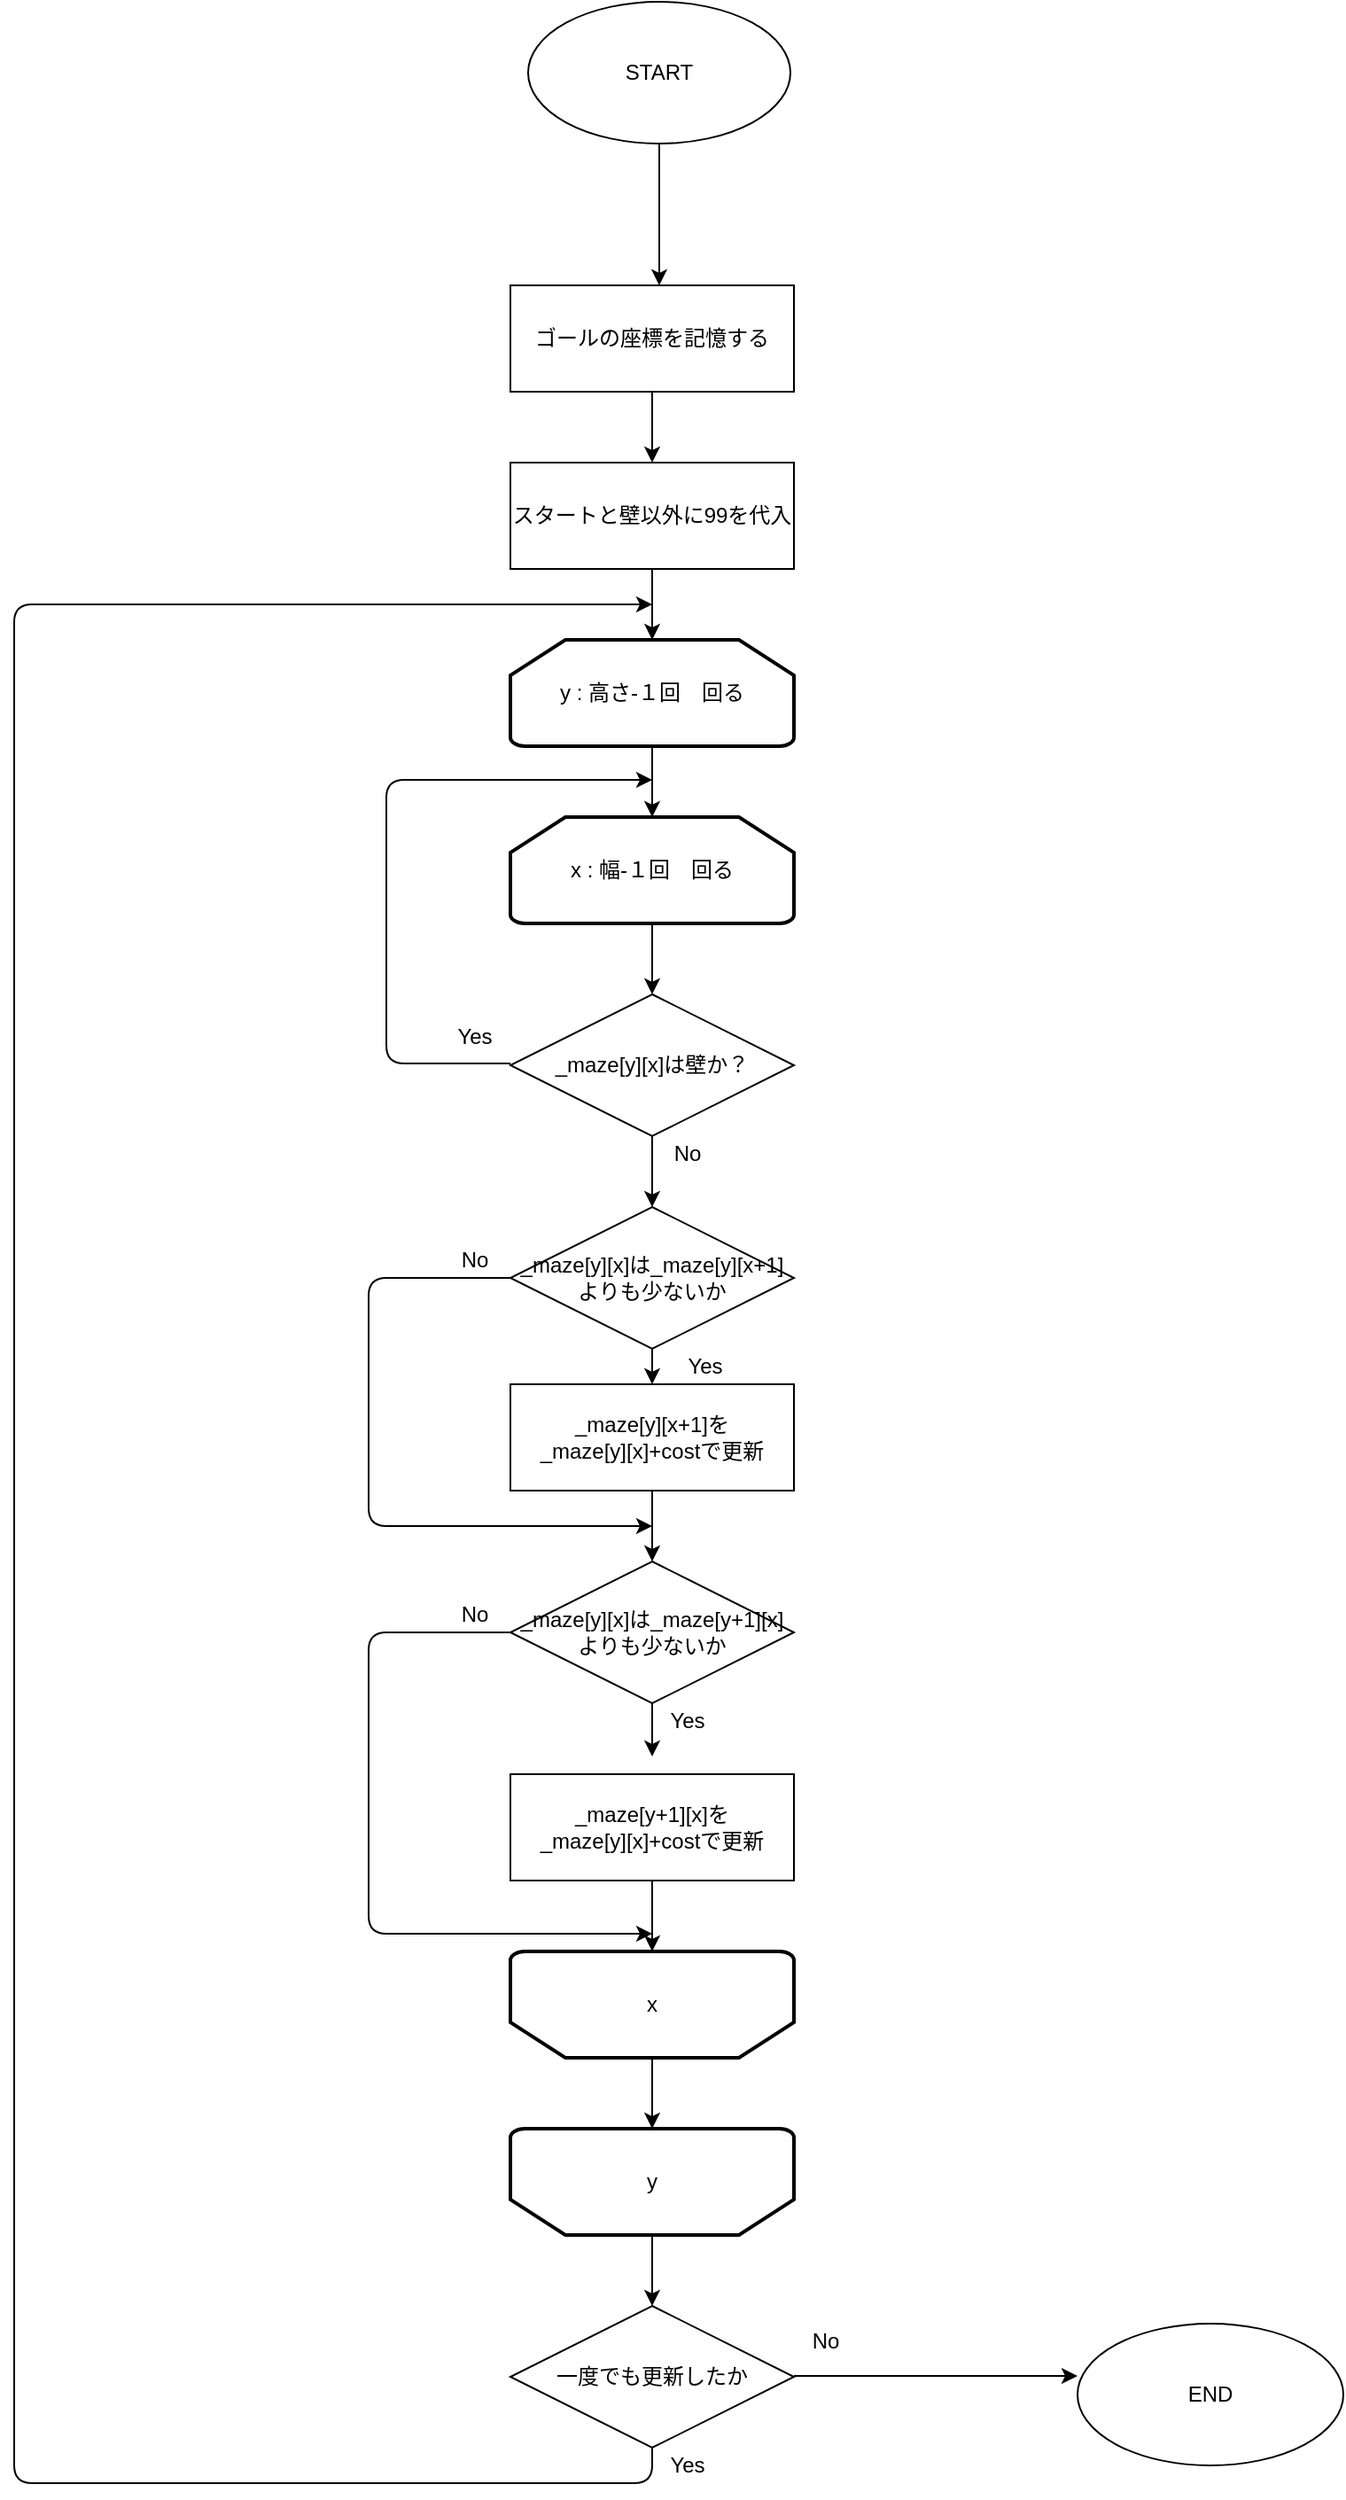 <mxfile type="device" version="12.5.5"><diagram id="8fv6XjmLUJW2f2_c69x0" name="ページ1"><mxGraphModel grid="1" dx="460" dy="758" gridSize="10" guides="1" tooltips="1" connect="1" arrows="1" fold="1" page="1" pageScale="1" pageWidth="1169" pageHeight="1654" math="0" shadow="0"><root><mxCell id="0"/><mxCell id="1" parent="0"/><mxCell id="FEY2Hx835vxPZzVkTbIH-3" value="" parent="1" edge="1" style="edgeStyle=orthogonalEdgeStyle;rounded=0;orthogonalLoop=1;jettySize=auto;html=1;" source="FEY2Hx835vxPZzVkTbIH-1"><mxGeometry as="geometry" relative="1"><mxPoint as="targetPoint" y="160" x="444"/></mxGeometry></mxCell><mxCell id="FEY2Hx835vxPZzVkTbIH-1" value="START" parent="1" style="ellipse;whiteSpace=wrap;html=1;" vertex="1"><mxGeometry as="geometry" x="370" height="80" width="148"/></mxCell><mxCell id="FEY2Hx835vxPZzVkTbIH-6" value="" parent="1" edge="1" style="edgeStyle=orthogonalEdgeStyle;rounded=0;orthogonalLoop=1;jettySize=auto;html=1;" source="FEY2Hx835vxPZzVkTbIH-4"><mxGeometry as="geometry" relative="1"><mxPoint as="targetPoint" y="260" x="440"/></mxGeometry></mxCell><mxCell id="FEY2Hx835vxPZzVkTbIH-4" value="ゴールの座標を記憶する" parent="1" style="rounded=0;whiteSpace=wrap;html=1;" vertex="1"><mxGeometry as="geometry" y="160" x="360" height="60" width="160"/></mxCell><mxCell id="FEY2Hx835vxPZzVkTbIH-5" value="スタートと壁以外に99を代入" parent="1" style="rounded=0;whiteSpace=wrap;html=1;" vertex="1"><mxGeometry as="geometry" y="260" x="360" height="60" width="160"/></mxCell><mxCell id="FEY2Hx835vxPZzVkTbIH-8" value="" parent="1" edge="1" style="endArrow=classic;html=1;exitX=0.5;exitY=1;exitDx=0;exitDy=0;" source="FEY2Hx835vxPZzVkTbIH-5"><mxGeometry as="geometry" relative="1" height="50" width="50"><mxPoint as="sourcePoint" y="390" x="407"/><mxPoint as="targetPoint" y="360" x="440"/></mxGeometry></mxCell><mxCell id="FEY2Hx835vxPZzVkTbIH-12" value="" parent="1" edge="1" style="edgeStyle=orthogonalEdgeStyle;rounded=0;orthogonalLoop=1;jettySize=auto;html=1;" source="FEY2Hx835vxPZzVkTbIH-10"><mxGeometry as="geometry" relative="1"><mxPoint as="targetPoint" y="460" x="440"/></mxGeometry></mxCell><mxCell id="FEY2Hx835vxPZzVkTbIH-10" value="y : 高さ-１回　回る" parent="1" style="strokeWidth=2;html=1;shape=mxgraph.flowchart.loop_limit;whiteSpace=wrap;" vertex="1"><mxGeometry as="geometry" y="360" x="360" height="60" width="160"/></mxCell><mxCell id="FEY2Hx835vxPZzVkTbIH-11" value="x : 幅-１回　回る" parent="1" style="strokeWidth=2;html=1;shape=mxgraph.flowchart.loop_limit;whiteSpace=wrap;" vertex="1"><mxGeometry as="geometry" y="460" x="360" height="60" width="160"/></mxCell><mxCell id="FEY2Hx835vxPZzVkTbIH-15" value="_maze[y][x]は壁か？" parent="1" style="rhombus;whiteSpace=wrap;html=1;" vertex="1"><mxGeometry as="geometry" y="560" x="360" height="80" width="160"/></mxCell><mxCell id="FEY2Hx835vxPZzVkTbIH-16" value="" parent="1" target="FEY2Hx835vxPZzVkTbIH-15" edge="1" style="endArrow=classic;html=1;exitX=0.5;exitY=1;exitDx=0;exitDy=0;exitPerimeter=0;entryX=0.5;entryY=0;entryDx=0;entryDy=0;" source="FEY2Hx835vxPZzVkTbIH-11"><mxGeometry as="geometry" relative="1" height="50" width="50"><mxPoint as="sourcePoint" y="710" x="360"/><mxPoint as="targetPoint" y="660" x="410"/></mxGeometry></mxCell><mxCell id="FEY2Hx835vxPZzVkTbIH-17" value="" parent="1" edge="1" style="endArrow=classic;html=1;exitX=0.5;exitY=1;exitDx=0;exitDy=0;" source="FEY2Hx835vxPZzVkTbIH-15"><mxGeometry as="geometry" relative="1" height="50" width="50"><mxPoint as="sourcePoint" y="710" x="360"/><mxPoint as="targetPoint" y="680" x="440"/></mxGeometry></mxCell><mxCell id="FEY2Hx835vxPZzVkTbIH-18" value="No" parent="1" style="text;html=1;strokeColor=none;fillColor=none;align=center;verticalAlign=middle;whiteSpace=wrap;rounded=0;" vertex="1"><mxGeometry as="geometry" y="640" x="440" height="20" width="40"/></mxCell><mxCell id="FEY2Hx835vxPZzVkTbIH-19" value="" parent="1" edge="1" style="endArrow=classic;html=1;exitX=0;exitY=0.5;exitDx=0;exitDy=0;"><mxGeometry as="geometry" relative="1" height="50" width="50"><mxPoint as="sourcePoint" y="599" x="360"/><mxPoint as="targetPoint" y="439" x="440"/><Array as="points"><mxPoint y="599" x="290"/><mxPoint y="439" x="290"/></Array></mxGeometry></mxCell><mxCell id="FEY2Hx835vxPZzVkTbIH-20" value="Yes" parent="1" style="text;html=1;strokeColor=none;fillColor=none;align=center;verticalAlign=middle;whiteSpace=wrap;rounded=0;" vertex="1"><mxGeometry as="geometry" y="574" x="320" height="20" width="40"/></mxCell><mxCell id="FEY2Hx835vxPZzVkTbIH-22" value="_maze[y][x]は_maze[y][x+1]よりも少ないか" parent="1" style="rhombus;whiteSpace=wrap;html=1;" vertex="1"><mxGeometry as="geometry" y="680" x="360" height="80" width="160"/></mxCell><mxCell id="FEY2Hx835vxPZzVkTbIH-23" value="_maze[y][x+1]を&lt;br&gt;_maze[y][x]+costで更新" parent="1" style="rounded=0;whiteSpace=wrap;html=1;" vertex="1"><mxGeometry as="geometry" y="780" x="360" height="60" width="160"/></mxCell><mxCell id="FEY2Hx835vxPZzVkTbIH-24" value="" parent="1" target="FEY2Hx835vxPZzVkTbIH-23" edge="1" style="endArrow=classic;html=1;exitX=0.5;exitY=1;exitDx=0;exitDy=0;" source="FEY2Hx835vxPZzVkTbIH-22"><mxGeometry as="geometry" relative="1" height="50" width="50"><mxPoint as="sourcePoint" y="910" x="280"/><mxPoint as="targetPoint" y="860" x="330"/></mxGeometry></mxCell><mxCell id="FEY2Hx835vxPZzVkTbIH-25" value="Yes" parent="1" style="text;html=1;strokeColor=none;fillColor=none;align=center;verticalAlign=middle;whiteSpace=wrap;rounded=0;" vertex="1"><mxGeometry as="geometry" y="760" x="450" height="20" width="40"/></mxCell><mxCell id="FEY2Hx835vxPZzVkTbIH-30" value="" parent="1" edge="1" style="edgeStyle=orthogonalEdgeStyle;rounded=0;orthogonalLoop=1;jettySize=auto;html=1;" source="FEY2Hx835vxPZzVkTbIH-26"><mxGeometry as="geometry" relative="1"><mxPoint as="targetPoint" y="990" x="440"/></mxGeometry></mxCell><mxCell id="FEY2Hx835vxPZzVkTbIH-26" value="_maze[y][x]は_maze[y+1][x]&lt;br&gt;よりも少ないか" parent="1" style="rhombus;whiteSpace=wrap;html=1;" vertex="1"><mxGeometry as="geometry" y="880" x="360" height="80" width="160"/></mxCell><mxCell id="FEY2Hx835vxPZzVkTbIH-28" value="" parent="1" target="FEY2Hx835vxPZzVkTbIH-26" edge="1" style="endArrow=classic;html=1;exitX=0.5;exitY=1;exitDx=0;exitDy=0;" source="FEY2Hx835vxPZzVkTbIH-23"><mxGeometry as="geometry" relative="1" height="50" width="50"><mxPoint as="sourcePoint" y="1030" x="280"/><mxPoint as="targetPoint" y="980" x="330"/></mxGeometry></mxCell><mxCell id="FEY2Hx835vxPZzVkTbIH-31" value="Yes" parent="1" style="text;html=1;strokeColor=none;fillColor=none;align=center;verticalAlign=middle;whiteSpace=wrap;rounded=0;" vertex="1"><mxGeometry as="geometry" y="960" x="440" height="20" width="40"/></mxCell><mxCell id="FEY2Hx835vxPZzVkTbIH-32" value="_maze[y+1][x]を&lt;br&gt;_maze[y][x]+costで更新" parent="1" style="rounded=0;whiteSpace=wrap;html=1;" vertex="1"><mxGeometry as="geometry" y="1000" x="360" height="60" width="160"/></mxCell><mxCell id="FEY2Hx835vxPZzVkTbIH-33" value="" parent="1" edge="1" style="endArrow=classic;html=1;exitX=0;exitY=0.5;exitDx=0;exitDy=0;" source="FEY2Hx835vxPZzVkTbIH-22"><mxGeometry as="geometry" relative="1" height="50" width="50"><mxPoint as="sourcePoint" y="1130" x="280"/><mxPoint as="targetPoint" y="860" x="440"/><Array as="points"><mxPoint y="720" x="280"/><mxPoint y="860" x="280"/></Array></mxGeometry></mxCell><mxCell id="FEY2Hx835vxPZzVkTbIH-34" value="No" parent="1" style="text;html=1;strokeColor=none;fillColor=none;align=center;verticalAlign=middle;whiteSpace=wrap;rounded=0;" vertex="1"><mxGeometry as="geometry" y="700" x="320" height="20" width="40"/></mxCell><mxCell id="FEY2Hx835vxPZzVkTbIH-38" value="" parent="1" target="FEY2Hx835vxPZzVkTbIH-39" edge="1" style="endArrow=classic;html=1;exitX=0.5;exitY=1;exitDx=0;exitDy=0;" source="FEY2Hx835vxPZzVkTbIH-32"><mxGeometry as="geometry" relative="1" height="50" width="50"><mxPoint as="sourcePoint" y="1130" x="270"/><mxPoint as="targetPoint" y="1100" x="440"/></mxGeometry></mxCell><mxCell id="FEY2Hx835vxPZzVkTbIH-45" value="" parent="1" target="FEY2Hx835vxPZzVkTbIH-44" edge="1" style="edgeStyle=orthogonalEdgeStyle;rounded=0;orthogonalLoop=1;jettySize=auto;html=1;" source="FEY2Hx835vxPZzVkTbIH-39"><mxGeometry as="geometry" relative="1"/></mxCell><mxCell id="FEY2Hx835vxPZzVkTbIH-39" value="x" parent="1" style="strokeWidth=2;html=1;shape=mxgraph.flowchart.loop_limit;whiteSpace=wrap;direction=west;" vertex="1"><mxGeometry as="geometry" y="1100" x="360" height="60" width="160"/></mxCell><mxCell id="FEY2Hx835vxPZzVkTbIH-44" value="y" parent="1" style="strokeWidth=2;html=1;shape=mxgraph.flowchart.loop_limit;whiteSpace=wrap;direction=west;" vertex="1"><mxGeometry as="geometry" y="1200" x="360" height="60" width="160"/></mxCell><mxCell id="FEY2Hx835vxPZzVkTbIH-40" value="" parent="1" edge="1" style="endArrow=classic;html=1;exitX=0;exitY=0.5;exitDx=0;exitDy=0;" source="FEY2Hx835vxPZzVkTbIH-26"><mxGeometry as="geometry" relative="1" height="50" width="50"><mxPoint as="sourcePoint" y="1230" x="270"/><mxPoint as="targetPoint" y="1090" x="440"/><Array as="points"><mxPoint y="920" x="280"/><mxPoint y="1090" x="280"/></Array></mxGeometry></mxCell><mxCell id="FEY2Hx835vxPZzVkTbIH-41" value="No" parent="1" style="text;html=1;strokeColor=none;fillColor=none;align=center;verticalAlign=middle;whiteSpace=wrap;rounded=0;" vertex="1"><mxGeometry as="geometry" y="900" x="320" height="20" width="40"/></mxCell><mxCell id="FEY2Hx835vxPZzVkTbIH-46" value="" parent="1" target="FEY2Hx835vxPZzVkTbIH-47" edge="1" style="endArrow=classic;html=1;exitX=0.5;exitY=0;exitDx=0;exitDy=0;exitPerimeter=0;" source="FEY2Hx835vxPZzVkTbIH-44"><mxGeometry as="geometry" relative="1" height="50" width="50"><mxPoint as="sourcePoint" y="1330" x="270"/><mxPoint as="targetPoint" y="1300" x="440"/></mxGeometry></mxCell><mxCell id="FEY2Hx835vxPZzVkTbIH-47" value="一度でも更新したか" parent="1" style="rhombus;whiteSpace=wrap;html=1;" vertex="1"><mxGeometry as="geometry" y="1300" x="360" height="80" width="160"/></mxCell><mxCell id="FEY2Hx835vxPZzVkTbIH-48" value="" parent="1" edge="1" style="endArrow=classic;html=1;exitX=0.5;exitY=1;exitDx=0;exitDy=0;" source="FEY2Hx835vxPZzVkTbIH-47"><mxGeometry as="geometry" relative="1" height="50" width="50"><mxPoint as="sourcePoint" y="1450" x="270"/><mxPoint as="targetPoint" y="340" x="440"/><Array as="points"><mxPoint y="1400" x="440"/><mxPoint y="1400" x="80"/><mxPoint y="340" x="80"/></Array></mxGeometry></mxCell><mxCell id="FEY2Hx835vxPZzVkTbIH-49" value="Yes" parent="1" style="text;html=1;strokeColor=none;fillColor=none;align=center;verticalAlign=middle;whiteSpace=wrap;rounded=0;" vertex="1"><mxGeometry as="geometry" y="1380" x="440" height="20" width="40"/></mxCell><mxCell id="FEY2Hx835vxPZzVkTbIH-50" value="" parent="1" edge="1" style="endArrow=classic;html=1;exitX=1;exitY=0.5;exitDx=0;exitDy=0;"><mxGeometry as="geometry" relative="1" height="50" width="50"><mxPoint as="sourcePoint" y="1339.5" x="520"/><mxPoint as="targetPoint" y="1339.5" x="680"/></mxGeometry></mxCell><mxCell id="FEY2Hx835vxPZzVkTbIH-51" value="No" parent="1" style="text;html=1;strokeColor=none;fillColor=none;align=center;verticalAlign=middle;whiteSpace=wrap;rounded=0;" vertex="1"><mxGeometry as="geometry" y="1310" x="518" height="20" width="40"/></mxCell><mxCell id="FEY2Hx835vxPZzVkTbIH-54" value="END" parent="1" style="ellipse;whiteSpace=wrap;html=1;" vertex="1"><mxGeometry as="geometry" y="1310" x="680" height="80" width="150"/></mxCell></root></mxGraphModel></diagram></mxfile>